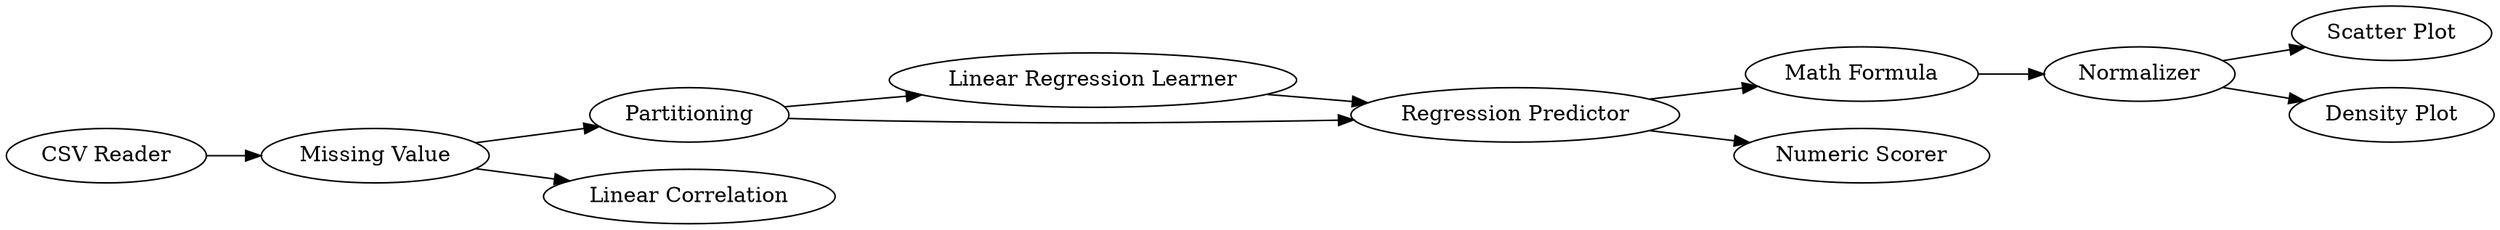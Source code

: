 digraph {
	2 [label=Partitioning]
	6 [label="Missing Value"]
	56 [label="Linear Regression Learner"]
	57 [label="Regression Predictor"]
	60 [label="Math Formula"]
	62 [label=Normalizer]
	72 [label="Numeric Scorer"]
	74 [label="Linear Correlation"]
	76 [label="CSV Reader"]
	77 [label="Scatter Plot"]
	79 [label="Density Plot"]
	60 -> 62
	2 -> 56
	2 -> 57
	6 -> 2
	6 -> 74
	56 -> 57
	57 -> 72
	57 -> 60
	62 -> 77
	62 -> 79
	76 -> 6
	rankdir=LR
}
